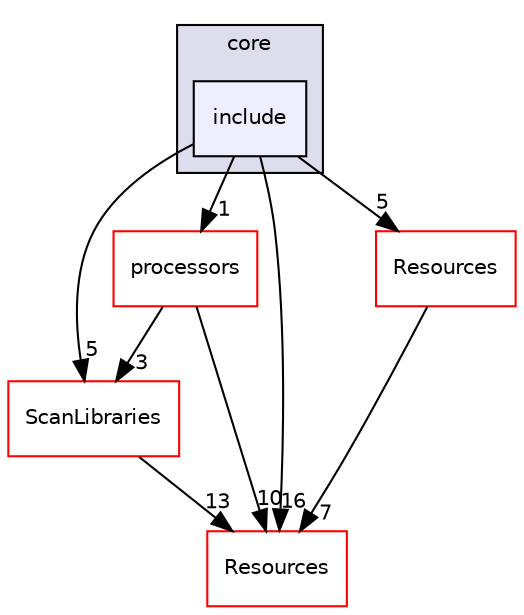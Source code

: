 digraph "include" {
  compound=true
  node [ fontsize="10", fontname="Helvetica"];
  edge [ labelfontsize="10", labelfontname="Helvetica"];
  subgraph clusterdir_ed6333db93325f1d3551032ba465846b {
    graph [ bgcolor="#ddddee", pencolor="black", label="core" fontname="Helvetica", fontsize="10", URL="dir_ed6333db93325f1d3551032ba465846b.html"]
  dir_368c788bfb6129bd9cbc444317621fc2 [shape=box, label="include", style="filled", fillcolor="#eeeeff", pencolor="black", URL="dir_368c788bfb6129bd9cbc444317621fc2.html"];
  }
  dir_d1f3dbe10f157d97e145494b8a91d73e [shape=box label="ScanLibraries" fillcolor="white" style="filled" color="red" URL="dir_d1f3dbe10f157d97e145494b8a91d73e.html"];
  dir_c35eb389713cfc3e8022eb9da95d5d8c [shape=box label="processors" fillcolor="white" style="filled" color="red" URL="dir_c35eb389713cfc3e8022eb9da95d5d8c.html"];
  dir_bde32bf976401edbce144c1ca78437b0 [shape=box label="Resources" fillcolor="white" style="filled" color="red" URL="dir_bde32bf976401edbce144c1ca78437b0.html"];
  dir_5d7c6f6db18e60e39633f445f8be697c [shape=box label="Resources" fillcolor="white" style="filled" color="red" URL="dir_5d7c6f6db18e60e39633f445f8be697c.html"];
  dir_d1f3dbe10f157d97e145494b8a91d73e->dir_bde32bf976401edbce144c1ca78437b0 [headlabel="13", labeldistance=1.5 headhref="dir_000060_000019.html"];
  dir_368c788bfb6129bd9cbc444317621fc2->dir_d1f3dbe10f157d97e145494b8a91d73e [headlabel="5", labeldistance=1.5 headhref="dir_000010_000060.html"];
  dir_368c788bfb6129bd9cbc444317621fc2->dir_c35eb389713cfc3e8022eb9da95d5d8c [headlabel="1", labeldistance=1.5 headhref="dir_000010_000011.html"];
  dir_368c788bfb6129bd9cbc444317621fc2->dir_bde32bf976401edbce144c1ca78437b0 [headlabel="16", labeldistance=1.5 headhref="dir_000010_000019.html"];
  dir_368c788bfb6129bd9cbc444317621fc2->dir_5d7c6f6db18e60e39633f445f8be697c [headlabel="5", labeldistance=1.5 headhref="dir_000010_000017.html"];
  dir_c35eb389713cfc3e8022eb9da95d5d8c->dir_d1f3dbe10f157d97e145494b8a91d73e [headlabel="3", labeldistance=1.5 headhref="dir_000011_000060.html"];
  dir_c35eb389713cfc3e8022eb9da95d5d8c->dir_bde32bf976401edbce144c1ca78437b0 [headlabel="10", labeldistance=1.5 headhref="dir_000011_000019.html"];
  dir_5d7c6f6db18e60e39633f445f8be697c->dir_bde32bf976401edbce144c1ca78437b0 [headlabel="7", labeldistance=1.5 headhref="dir_000017_000019.html"];
}
